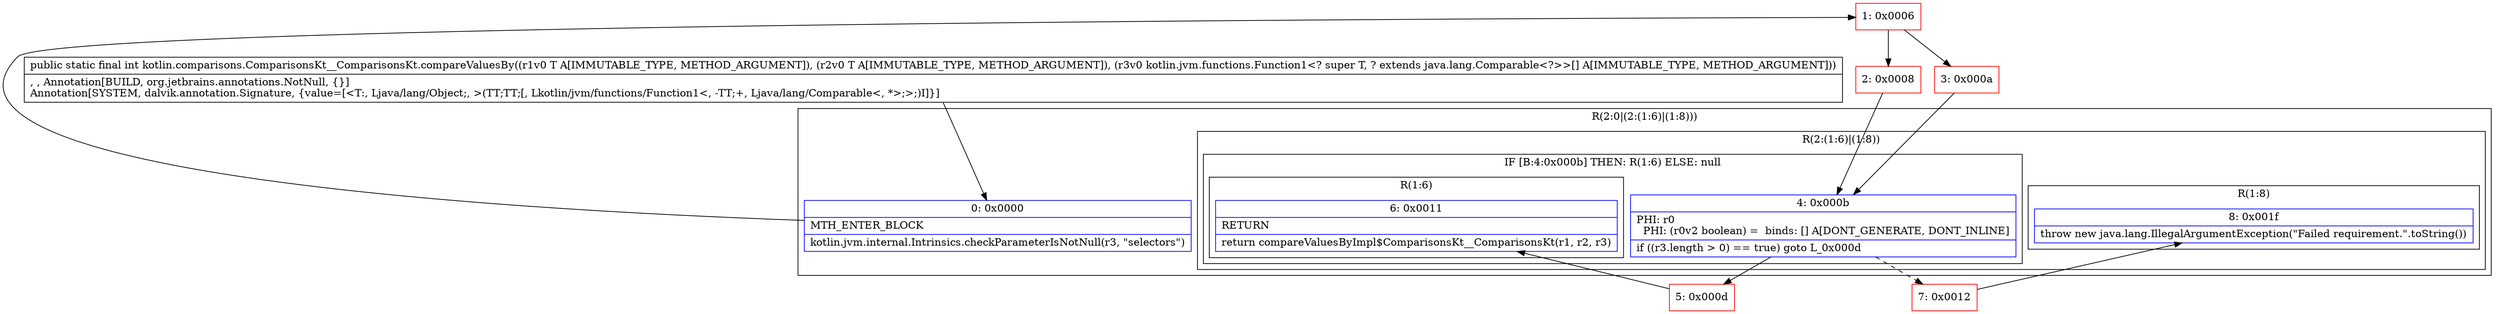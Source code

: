digraph "CFG forkotlin.comparisons.ComparisonsKt__ComparisonsKt.compareValuesBy(Ljava\/lang\/Object;Ljava\/lang\/Object;[Lkotlin\/jvm\/functions\/Function1;)I" {
subgraph cluster_Region_678342267 {
label = "R(2:0|(2:(1:6)|(1:8)))";
node [shape=record,color=blue];
Node_0 [shape=record,label="{0\:\ 0x0000|MTH_ENTER_BLOCK\l|kotlin.jvm.internal.Intrinsics.checkParameterIsNotNull(r3, \"selectors\")\l}"];
subgraph cluster_Region_1705075448 {
label = "R(2:(1:6)|(1:8))";
node [shape=record,color=blue];
subgraph cluster_IfRegion_1163662780 {
label = "IF [B:4:0x000b] THEN: R(1:6) ELSE: null";
node [shape=record,color=blue];
Node_4 [shape=record,label="{4\:\ 0x000b|PHI: r0 \l  PHI: (r0v2 boolean) =  binds: [] A[DONT_GENERATE, DONT_INLINE]\l|if ((r3.length \> 0) == true) goto L_0x000d\l}"];
subgraph cluster_Region_640314439 {
label = "R(1:6)";
node [shape=record,color=blue];
Node_6 [shape=record,label="{6\:\ 0x0011|RETURN\l|return compareValuesByImpl$ComparisonsKt__ComparisonsKt(r1, r2, r3)\l}"];
}
}
subgraph cluster_Region_2078937999 {
label = "R(1:8)";
node [shape=record,color=blue];
Node_8 [shape=record,label="{8\:\ 0x001f|throw new java.lang.IllegalArgumentException(\"Failed requirement.\".toString())\l}"];
}
}
}
Node_1 [shape=record,color=red,label="{1\:\ 0x0006}"];
Node_2 [shape=record,color=red,label="{2\:\ 0x0008}"];
Node_3 [shape=record,color=red,label="{3\:\ 0x000a}"];
Node_5 [shape=record,color=red,label="{5\:\ 0x000d}"];
Node_7 [shape=record,color=red,label="{7\:\ 0x0012}"];
MethodNode[shape=record,label="{public static final int kotlin.comparisons.ComparisonsKt__ComparisonsKt.compareValuesBy((r1v0 T A[IMMUTABLE_TYPE, METHOD_ARGUMENT]), (r2v0 T A[IMMUTABLE_TYPE, METHOD_ARGUMENT]), (r3v0 kotlin.jvm.functions.Function1\<? super T, ? extends java.lang.Comparable\<?\>\>[] A[IMMUTABLE_TYPE, METHOD_ARGUMENT]))  | , , Annotation[BUILD, org.jetbrains.annotations.NotNull, \{\}]\lAnnotation[SYSTEM, dalvik.annotation.Signature, \{value=[\<T:, Ljava\/lang\/Object;, \>(TT;TT;[, Lkotlin\/jvm\/functions\/Function1\<, \-TT;+, Ljava\/lang\/Comparable\<, *\>;\>;)I]\}]\l}"];
MethodNode -> Node_0;
Node_0 -> Node_1;
Node_4 -> Node_5;
Node_4 -> Node_7[style=dashed];
Node_1 -> Node_2;
Node_1 -> Node_3;
Node_2 -> Node_4;
Node_3 -> Node_4;
Node_5 -> Node_6;
Node_7 -> Node_8;
}

